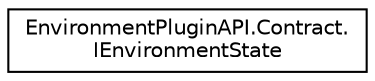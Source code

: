 digraph "Graphical Class Hierarchy"
{
  edge [fontname="Helvetica",fontsize="10",labelfontname="Helvetica",labelfontsize="10"];
  node [fontname="Helvetica",fontsize="10",shape=record];
  rankdir="LR";
  Node1 [label="EnvironmentPluginAPI.Contract.\lIEnvironmentState",height=0.2,width=0.4,color="black", fillcolor="white", style="filled",URL="$interface_environment_plugin_a_p_i_1_1_contract_1_1_i_environment_state.html"];
}
